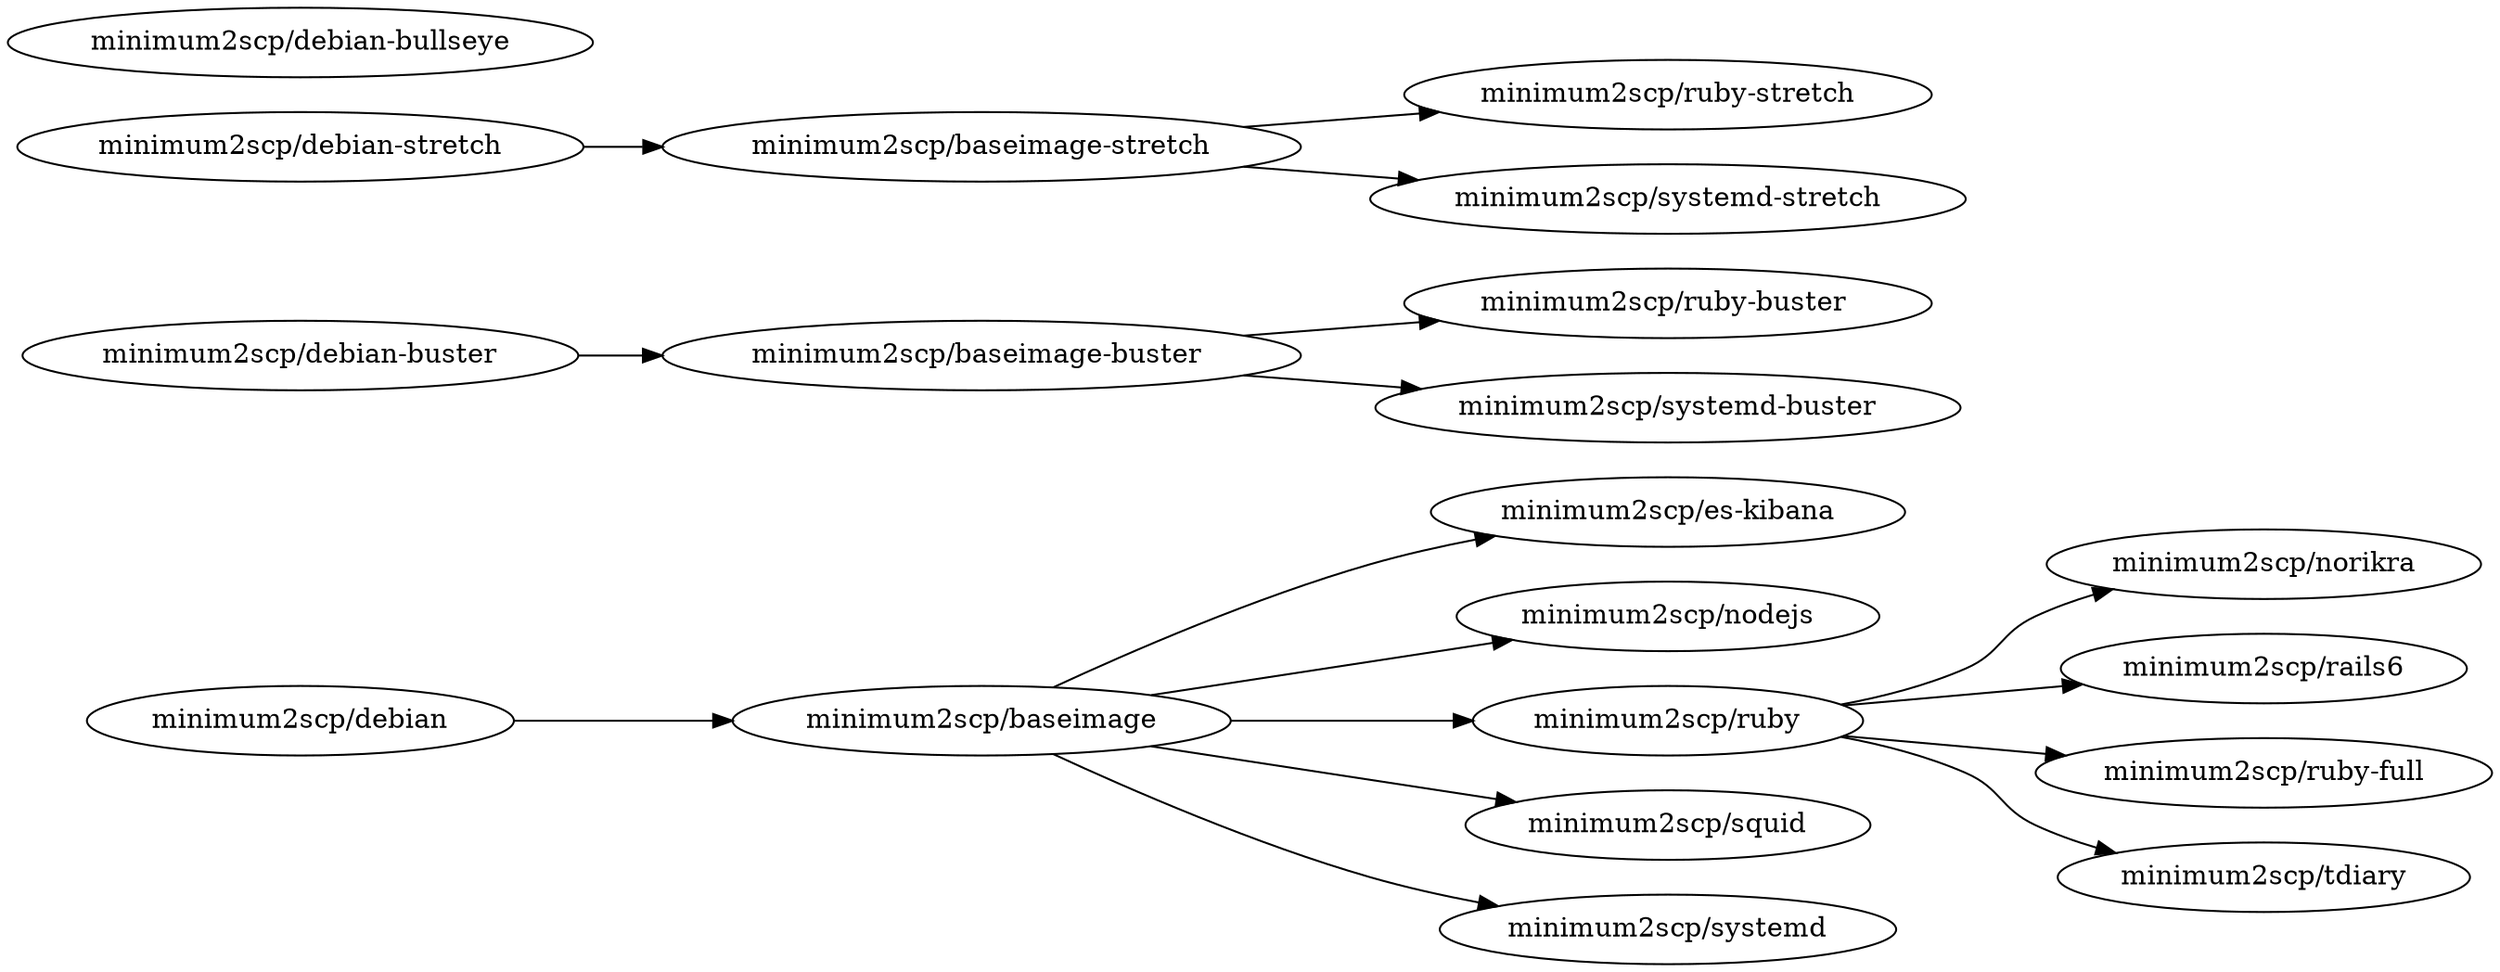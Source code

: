 digraph deps {
  graph        [rankdir = "LR"];
  ratio = auto;


  baseimage         [label = "minimum2scp/baseimage"];
  baseimage_buster  [label = "minimum2scp/baseimage-buster "];
  baseimage_stretch [label = "minimum2scp/baseimage-stretch"];
  debian            [label = "minimum2scp/debian"];
  debian_bullseye   [label = "minimum2scp/debian-bullseye"];
  debian_buster     [label = "minimum2scp/debian-buster"];
  debian_stretch    [label = "minimum2scp/debian-stretch"];
  es_kibana         [label = "minimum2scp/es-kibana"];
  nodejs            [label = "minimum2scp/nodejs"];
  norikra           [label = "minimum2scp/norikra"];
  rails6            [label = "minimum2scp/rails6"];
  ruby              [label = "minimum2scp/ruby"];
  ruby_buster       [label = "minimum2scp/ruby-buster "];
  ruby_full         [label = "minimum2scp/ruby-full"];
  ruby_stretch      [label = "minimum2scp/ruby-stretch"];
  squid             [label = "minimum2scp/squid"];
  systemd           [label = "minimum2scp/systemd"];
  systemd_buster    [label = "minimum2scp/systemd-buster"];
  systemd_stretch   [label = "minimum2scp/systemd-stretch"];
  tdiary            [label = "minimum2scp/tdiary"];

  debian    -> baseimage;
  baseimage -> {es_kibana, nodejs, ruby, squid, systemd};
  ruby      -> {norikra, rails6, ruby_full, tdiary};

  debian_buster -> baseimage_buster;
  baseimage_buster -> {ruby_buster, systemd_buster};

  debian_stretch   -> baseimage_stretch;
  baseimage_stretch -> {systemd_stretch, ruby_stretch};

}
